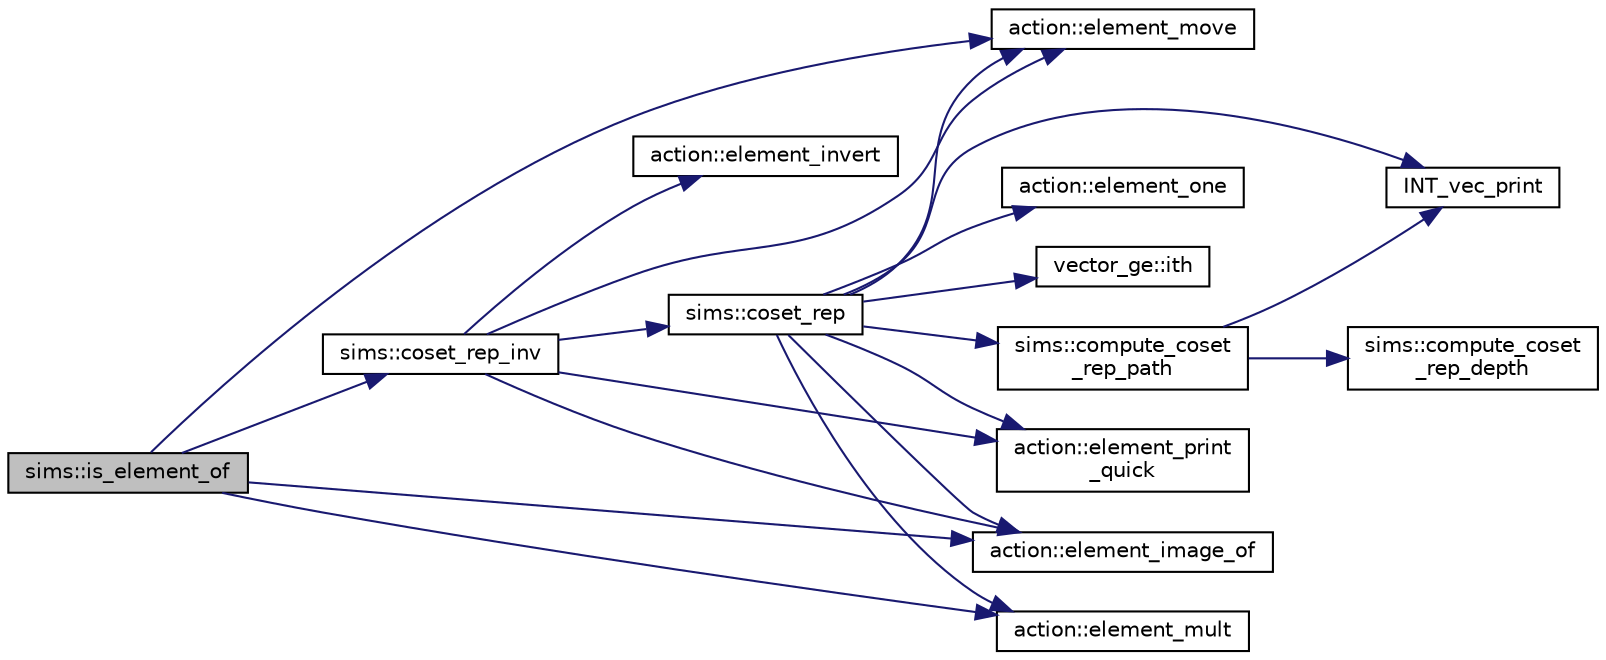 digraph "sims::is_element_of"
{
  edge [fontname="Helvetica",fontsize="10",labelfontname="Helvetica",labelfontsize="10"];
  node [fontname="Helvetica",fontsize="10",shape=record];
  rankdir="LR";
  Node7358 [label="sims::is_element_of",height=0.2,width=0.4,color="black", fillcolor="grey75", style="filled", fontcolor="black"];
  Node7358 -> Node7359 [color="midnightblue",fontsize="10",style="solid",fontname="Helvetica"];
  Node7359 [label="action::element_move",height=0.2,width=0.4,color="black", fillcolor="white", style="filled",URL="$d2/d86/classaction.html#a550947491bbb534d3d7951f50198a874"];
  Node7358 -> Node7360 [color="midnightblue",fontsize="10",style="solid",fontname="Helvetica"];
  Node7360 [label="action::element_image_of",height=0.2,width=0.4,color="black", fillcolor="white", style="filled",URL="$d2/d86/classaction.html#ae09559d4537a048fc860f8a74a31393d"];
  Node7358 -> Node7361 [color="midnightblue",fontsize="10",style="solid",fontname="Helvetica"];
  Node7361 [label="sims::coset_rep_inv",height=0.2,width=0.4,color="black", fillcolor="white", style="filled",URL="$d9/df3/classsims.html#a388f523d4ec997fce4e9ede924de99b9"];
  Node7361 -> Node7362 [color="midnightblue",fontsize="10",style="solid",fontname="Helvetica"];
  Node7362 [label="sims::coset_rep",height=0.2,width=0.4,color="black", fillcolor="white", style="filled",URL="$d9/df3/classsims.html#a3d669dba4d005cd2399388f27f44cd04"];
  Node7362 -> Node7363 [color="midnightblue",fontsize="10",style="solid",fontname="Helvetica"];
  Node7363 [label="sims::compute_coset\l_rep_path",height=0.2,width=0.4,color="black", fillcolor="white", style="filled",URL="$d9/df3/classsims.html#a22a53a24eb86dcfe54cb3588776a4d96"];
  Node7363 -> Node7364 [color="midnightblue",fontsize="10",style="solid",fontname="Helvetica"];
  Node7364 [label="sims::compute_coset\l_rep_depth",height=0.2,width=0.4,color="black", fillcolor="white", style="filled",URL="$d9/df3/classsims.html#abfeb782bd253f1df5253486afb120f6f"];
  Node7363 -> Node7365 [color="midnightblue",fontsize="10",style="solid",fontname="Helvetica"];
  Node7365 [label="INT_vec_print",height=0.2,width=0.4,color="black", fillcolor="white", style="filled",URL="$df/dbf/sajeeb_8_c.html#a79a5901af0b47dd0d694109543c027fe"];
  Node7362 -> Node7365 [color="midnightblue",fontsize="10",style="solid",fontname="Helvetica"];
  Node7362 -> Node7366 [color="midnightblue",fontsize="10",style="solid",fontname="Helvetica"];
  Node7366 [label="action::element_one",height=0.2,width=0.4,color="black", fillcolor="white", style="filled",URL="$d2/d86/classaction.html#a780a105daf04d6d1fe7e2f63b3c88e3b"];
  Node7362 -> Node7367 [color="midnightblue",fontsize="10",style="solid",fontname="Helvetica"];
  Node7367 [label="vector_ge::ith",height=0.2,width=0.4,color="black", fillcolor="white", style="filled",URL="$d4/d6e/classvector__ge.html#a1ff002e8b746a9beb119d57dcd4a15ff"];
  Node7362 -> Node7368 [color="midnightblue",fontsize="10",style="solid",fontname="Helvetica"];
  Node7368 [label="action::element_print\l_quick",height=0.2,width=0.4,color="black", fillcolor="white", style="filled",URL="$d2/d86/classaction.html#a4844680cf6750396f76494a28655265b"];
  Node7362 -> Node7369 [color="midnightblue",fontsize="10",style="solid",fontname="Helvetica"];
  Node7369 [label="action::element_mult",height=0.2,width=0.4,color="black", fillcolor="white", style="filled",URL="$d2/d86/classaction.html#ae9e36b2cae1f0f7bd7144097fa9a34b3"];
  Node7362 -> Node7359 [color="midnightblue",fontsize="10",style="solid",fontname="Helvetica"];
  Node7362 -> Node7360 [color="midnightblue",fontsize="10",style="solid",fontname="Helvetica"];
  Node7361 -> Node7368 [color="midnightblue",fontsize="10",style="solid",fontname="Helvetica"];
  Node7361 -> Node7360 [color="midnightblue",fontsize="10",style="solid",fontname="Helvetica"];
  Node7361 -> Node7370 [color="midnightblue",fontsize="10",style="solid",fontname="Helvetica"];
  Node7370 [label="action::element_invert",height=0.2,width=0.4,color="black", fillcolor="white", style="filled",URL="$d2/d86/classaction.html#aa4bd01e338497714586636751fcef436"];
  Node7361 -> Node7359 [color="midnightblue",fontsize="10",style="solid",fontname="Helvetica"];
  Node7358 -> Node7369 [color="midnightblue",fontsize="10",style="solid",fontname="Helvetica"];
}

